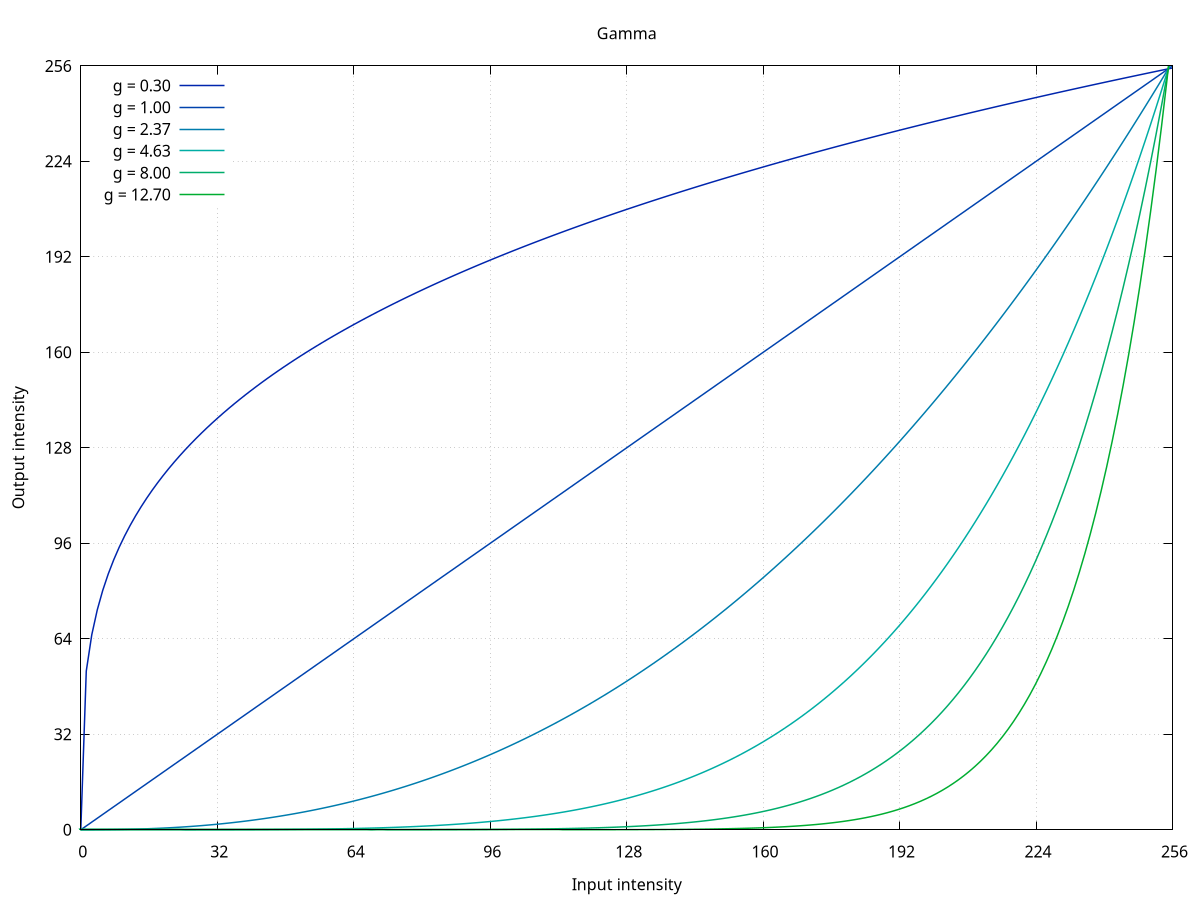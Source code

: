 # Sigmoid plot
# ------------
# generate plot with:
# > gnuplot sigmoid.gnuplot

# Render settings
set terminal pngcairo enhanced font "arial,10" fontscale 1.0 size 750, 500 
set output 'bld/gamma.png'

# Labels
set title "Gamma"
set xlabel 'Input intensity'
set ylabel 'Output intensity'
set samples 200
set xtics 32
set ytics 32
set xrange [0:256]
set yrange [0:256]
set zeroaxis
set grid
set key left top

# color definitions
set style line 2 lc rgb '#0025ad' lt 1 lw 1.5
set style line 3 lc rgb '#0042ad' lt 1 lw 1.5
set style line 4 lc rgb '#007cad' lt 1 lw 1.5
set style line 5 lc rgb '#00ada4' lt 1 lw 1.5
set style line 6 lc rgb '#00ad6b' lt 1 lw 1.5
set style line 7 lc rgb '#00ad31' lt 1 lw 1.5

max_val=255.

f(x,g) = (max_val)*(x/max_val)**g

plot for [g=2:7:1] f(x,(g/3.)**3) ls g title sprintf("g = %2.2f",(g/3.)**3)
